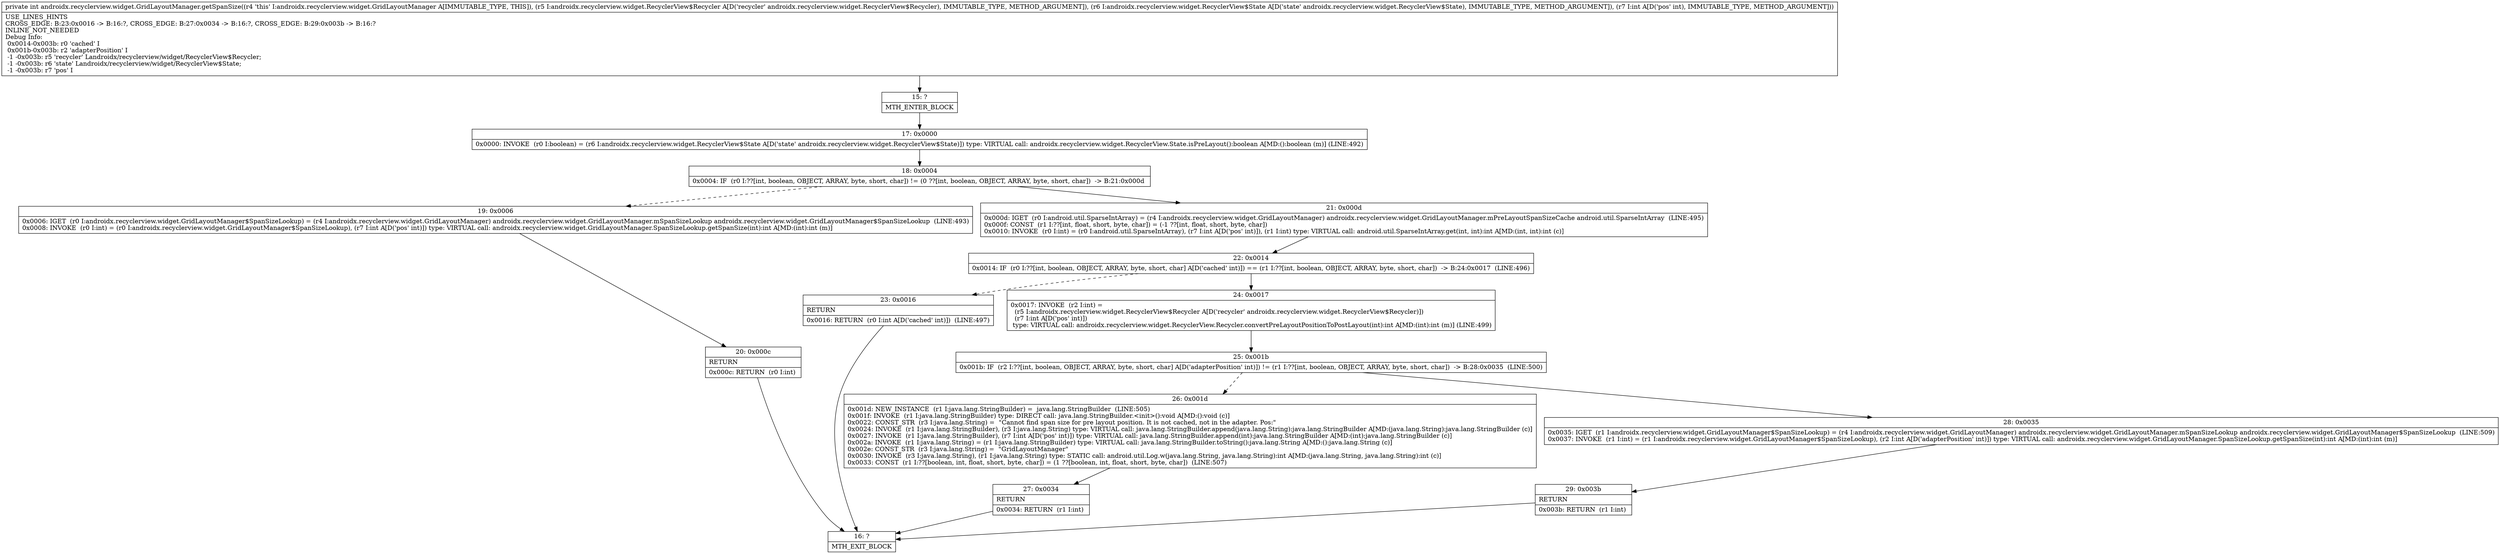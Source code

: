 digraph "CFG forandroidx.recyclerview.widget.GridLayoutManager.getSpanSize(Landroidx\/recyclerview\/widget\/RecyclerView$Recycler;Landroidx\/recyclerview\/widget\/RecyclerView$State;I)I" {
Node_15 [shape=record,label="{15\:\ ?|MTH_ENTER_BLOCK\l}"];
Node_17 [shape=record,label="{17\:\ 0x0000|0x0000: INVOKE  (r0 I:boolean) = (r6 I:androidx.recyclerview.widget.RecyclerView$State A[D('state' androidx.recyclerview.widget.RecyclerView$State)]) type: VIRTUAL call: androidx.recyclerview.widget.RecyclerView.State.isPreLayout():boolean A[MD:():boolean (m)] (LINE:492)\l}"];
Node_18 [shape=record,label="{18\:\ 0x0004|0x0004: IF  (r0 I:??[int, boolean, OBJECT, ARRAY, byte, short, char]) != (0 ??[int, boolean, OBJECT, ARRAY, byte, short, char])  \-\> B:21:0x000d \l}"];
Node_19 [shape=record,label="{19\:\ 0x0006|0x0006: IGET  (r0 I:androidx.recyclerview.widget.GridLayoutManager$SpanSizeLookup) = (r4 I:androidx.recyclerview.widget.GridLayoutManager) androidx.recyclerview.widget.GridLayoutManager.mSpanSizeLookup androidx.recyclerview.widget.GridLayoutManager$SpanSizeLookup  (LINE:493)\l0x0008: INVOKE  (r0 I:int) = (r0 I:androidx.recyclerview.widget.GridLayoutManager$SpanSizeLookup), (r7 I:int A[D('pos' int)]) type: VIRTUAL call: androidx.recyclerview.widget.GridLayoutManager.SpanSizeLookup.getSpanSize(int):int A[MD:(int):int (m)]\l}"];
Node_20 [shape=record,label="{20\:\ 0x000c|RETURN\l|0x000c: RETURN  (r0 I:int) \l}"];
Node_16 [shape=record,label="{16\:\ ?|MTH_EXIT_BLOCK\l}"];
Node_21 [shape=record,label="{21\:\ 0x000d|0x000d: IGET  (r0 I:android.util.SparseIntArray) = (r4 I:androidx.recyclerview.widget.GridLayoutManager) androidx.recyclerview.widget.GridLayoutManager.mPreLayoutSpanSizeCache android.util.SparseIntArray  (LINE:495)\l0x000f: CONST  (r1 I:??[int, float, short, byte, char]) = (\-1 ??[int, float, short, byte, char]) \l0x0010: INVOKE  (r0 I:int) = (r0 I:android.util.SparseIntArray), (r7 I:int A[D('pos' int)]), (r1 I:int) type: VIRTUAL call: android.util.SparseIntArray.get(int, int):int A[MD:(int, int):int (c)]\l}"];
Node_22 [shape=record,label="{22\:\ 0x0014|0x0014: IF  (r0 I:??[int, boolean, OBJECT, ARRAY, byte, short, char] A[D('cached' int)]) == (r1 I:??[int, boolean, OBJECT, ARRAY, byte, short, char])  \-\> B:24:0x0017  (LINE:496)\l}"];
Node_23 [shape=record,label="{23\:\ 0x0016|RETURN\l|0x0016: RETURN  (r0 I:int A[D('cached' int)])  (LINE:497)\l}"];
Node_24 [shape=record,label="{24\:\ 0x0017|0x0017: INVOKE  (r2 I:int) = \l  (r5 I:androidx.recyclerview.widget.RecyclerView$Recycler A[D('recycler' androidx.recyclerview.widget.RecyclerView$Recycler)])\l  (r7 I:int A[D('pos' int)])\l type: VIRTUAL call: androidx.recyclerview.widget.RecyclerView.Recycler.convertPreLayoutPositionToPostLayout(int):int A[MD:(int):int (m)] (LINE:499)\l}"];
Node_25 [shape=record,label="{25\:\ 0x001b|0x001b: IF  (r2 I:??[int, boolean, OBJECT, ARRAY, byte, short, char] A[D('adapterPosition' int)]) != (r1 I:??[int, boolean, OBJECT, ARRAY, byte, short, char])  \-\> B:28:0x0035  (LINE:500)\l}"];
Node_26 [shape=record,label="{26\:\ 0x001d|0x001d: NEW_INSTANCE  (r1 I:java.lang.StringBuilder) =  java.lang.StringBuilder  (LINE:505)\l0x001f: INVOKE  (r1 I:java.lang.StringBuilder) type: DIRECT call: java.lang.StringBuilder.\<init\>():void A[MD:():void (c)]\l0x0022: CONST_STR  (r3 I:java.lang.String) =  \"Cannot find span size for pre layout position. It is not cached, not in the adapter. Pos:\" \l0x0024: INVOKE  (r1 I:java.lang.StringBuilder), (r3 I:java.lang.String) type: VIRTUAL call: java.lang.StringBuilder.append(java.lang.String):java.lang.StringBuilder A[MD:(java.lang.String):java.lang.StringBuilder (c)]\l0x0027: INVOKE  (r1 I:java.lang.StringBuilder), (r7 I:int A[D('pos' int)]) type: VIRTUAL call: java.lang.StringBuilder.append(int):java.lang.StringBuilder A[MD:(int):java.lang.StringBuilder (c)]\l0x002a: INVOKE  (r1 I:java.lang.String) = (r1 I:java.lang.StringBuilder) type: VIRTUAL call: java.lang.StringBuilder.toString():java.lang.String A[MD:():java.lang.String (c)]\l0x002e: CONST_STR  (r3 I:java.lang.String) =  \"GridLayoutManager\" \l0x0030: INVOKE  (r3 I:java.lang.String), (r1 I:java.lang.String) type: STATIC call: android.util.Log.w(java.lang.String, java.lang.String):int A[MD:(java.lang.String, java.lang.String):int (c)]\l0x0033: CONST  (r1 I:??[boolean, int, float, short, byte, char]) = (1 ??[boolean, int, float, short, byte, char])  (LINE:507)\l}"];
Node_27 [shape=record,label="{27\:\ 0x0034|RETURN\l|0x0034: RETURN  (r1 I:int) \l}"];
Node_28 [shape=record,label="{28\:\ 0x0035|0x0035: IGET  (r1 I:androidx.recyclerview.widget.GridLayoutManager$SpanSizeLookup) = (r4 I:androidx.recyclerview.widget.GridLayoutManager) androidx.recyclerview.widget.GridLayoutManager.mSpanSizeLookup androidx.recyclerview.widget.GridLayoutManager$SpanSizeLookup  (LINE:509)\l0x0037: INVOKE  (r1 I:int) = (r1 I:androidx.recyclerview.widget.GridLayoutManager$SpanSizeLookup), (r2 I:int A[D('adapterPosition' int)]) type: VIRTUAL call: androidx.recyclerview.widget.GridLayoutManager.SpanSizeLookup.getSpanSize(int):int A[MD:(int):int (m)]\l}"];
Node_29 [shape=record,label="{29\:\ 0x003b|RETURN\l|0x003b: RETURN  (r1 I:int) \l}"];
MethodNode[shape=record,label="{private int androidx.recyclerview.widget.GridLayoutManager.getSpanSize((r4 'this' I:androidx.recyclerview.widget.GridLayoutManager A[IMMUTABLE_TYPE, THIS]), (r5 I:androidx.recyclerview.widget.RecyclerView$Recycler A[D('recycler' androidx.recyclerview.widget.RecyclerView$Recycler), IMMUTABLE_TYPE, METHOD_ARGUMENT]), (r6 I:androidx.recyclerview.widget.RecyclerView$State A[D('state' androidx.recyclerview.widget.RecyclerView$State), IMMUTABLE_TYPE, METHOD_ARGUMENT]), (r7 I:int A[D('pos' int), IMMUTABLE_TYPE, METHOD_ARGUMENT]))  | USE_LINES_HINTS\lCROSS_EDGE: B:23:0x0016 \-\> B:16:?, CROSS_EDGE: B:27:0x0034 \-\> B:16:?, CROSS_EDGE: B:29:0x003b \-\> B:16:?\lINLINE_NOT_NEEDED\lDebug Info:\l  0x0014\-0x003b: r0 'cached' I\l  0x001b\-0x003b: r2 'adapterPosition' I\l  \-1 \-0x003b: r5 'recycler' Landroidx\/recyclerview\/widget\/RecyclerView$Recycler;\l  \-1 \-0x003b: r6 'state' Landroidx\/recyclerview\/widget\/RecyclerView$State;\l  \-1 \-0x003b: r7 'pos' I\l}"];
MethodNode -> Node_15;Node_15 -> Node_17;
Node_17 -> Node_18;
Node_18 -> Node_19[style=dashed];
Node_18 -> Node_21;
Node_19 -> Node_20;
Node_20 -> Node_16;
Node_21 -> Node_22;
Node_22 -> Node_23[style=dashed];
Node_22 -> Node_24;
Node_23 -> Node_16;
Node_24 -> Node_25;
Node_25 -> Node_26[style=dashed];
Node_25 -> Node_28;
Node_26 -> Node_27;
Node_27 -> Node_16;
Node_28 -> Node_29;
Node_29 -> Node_16;
}

